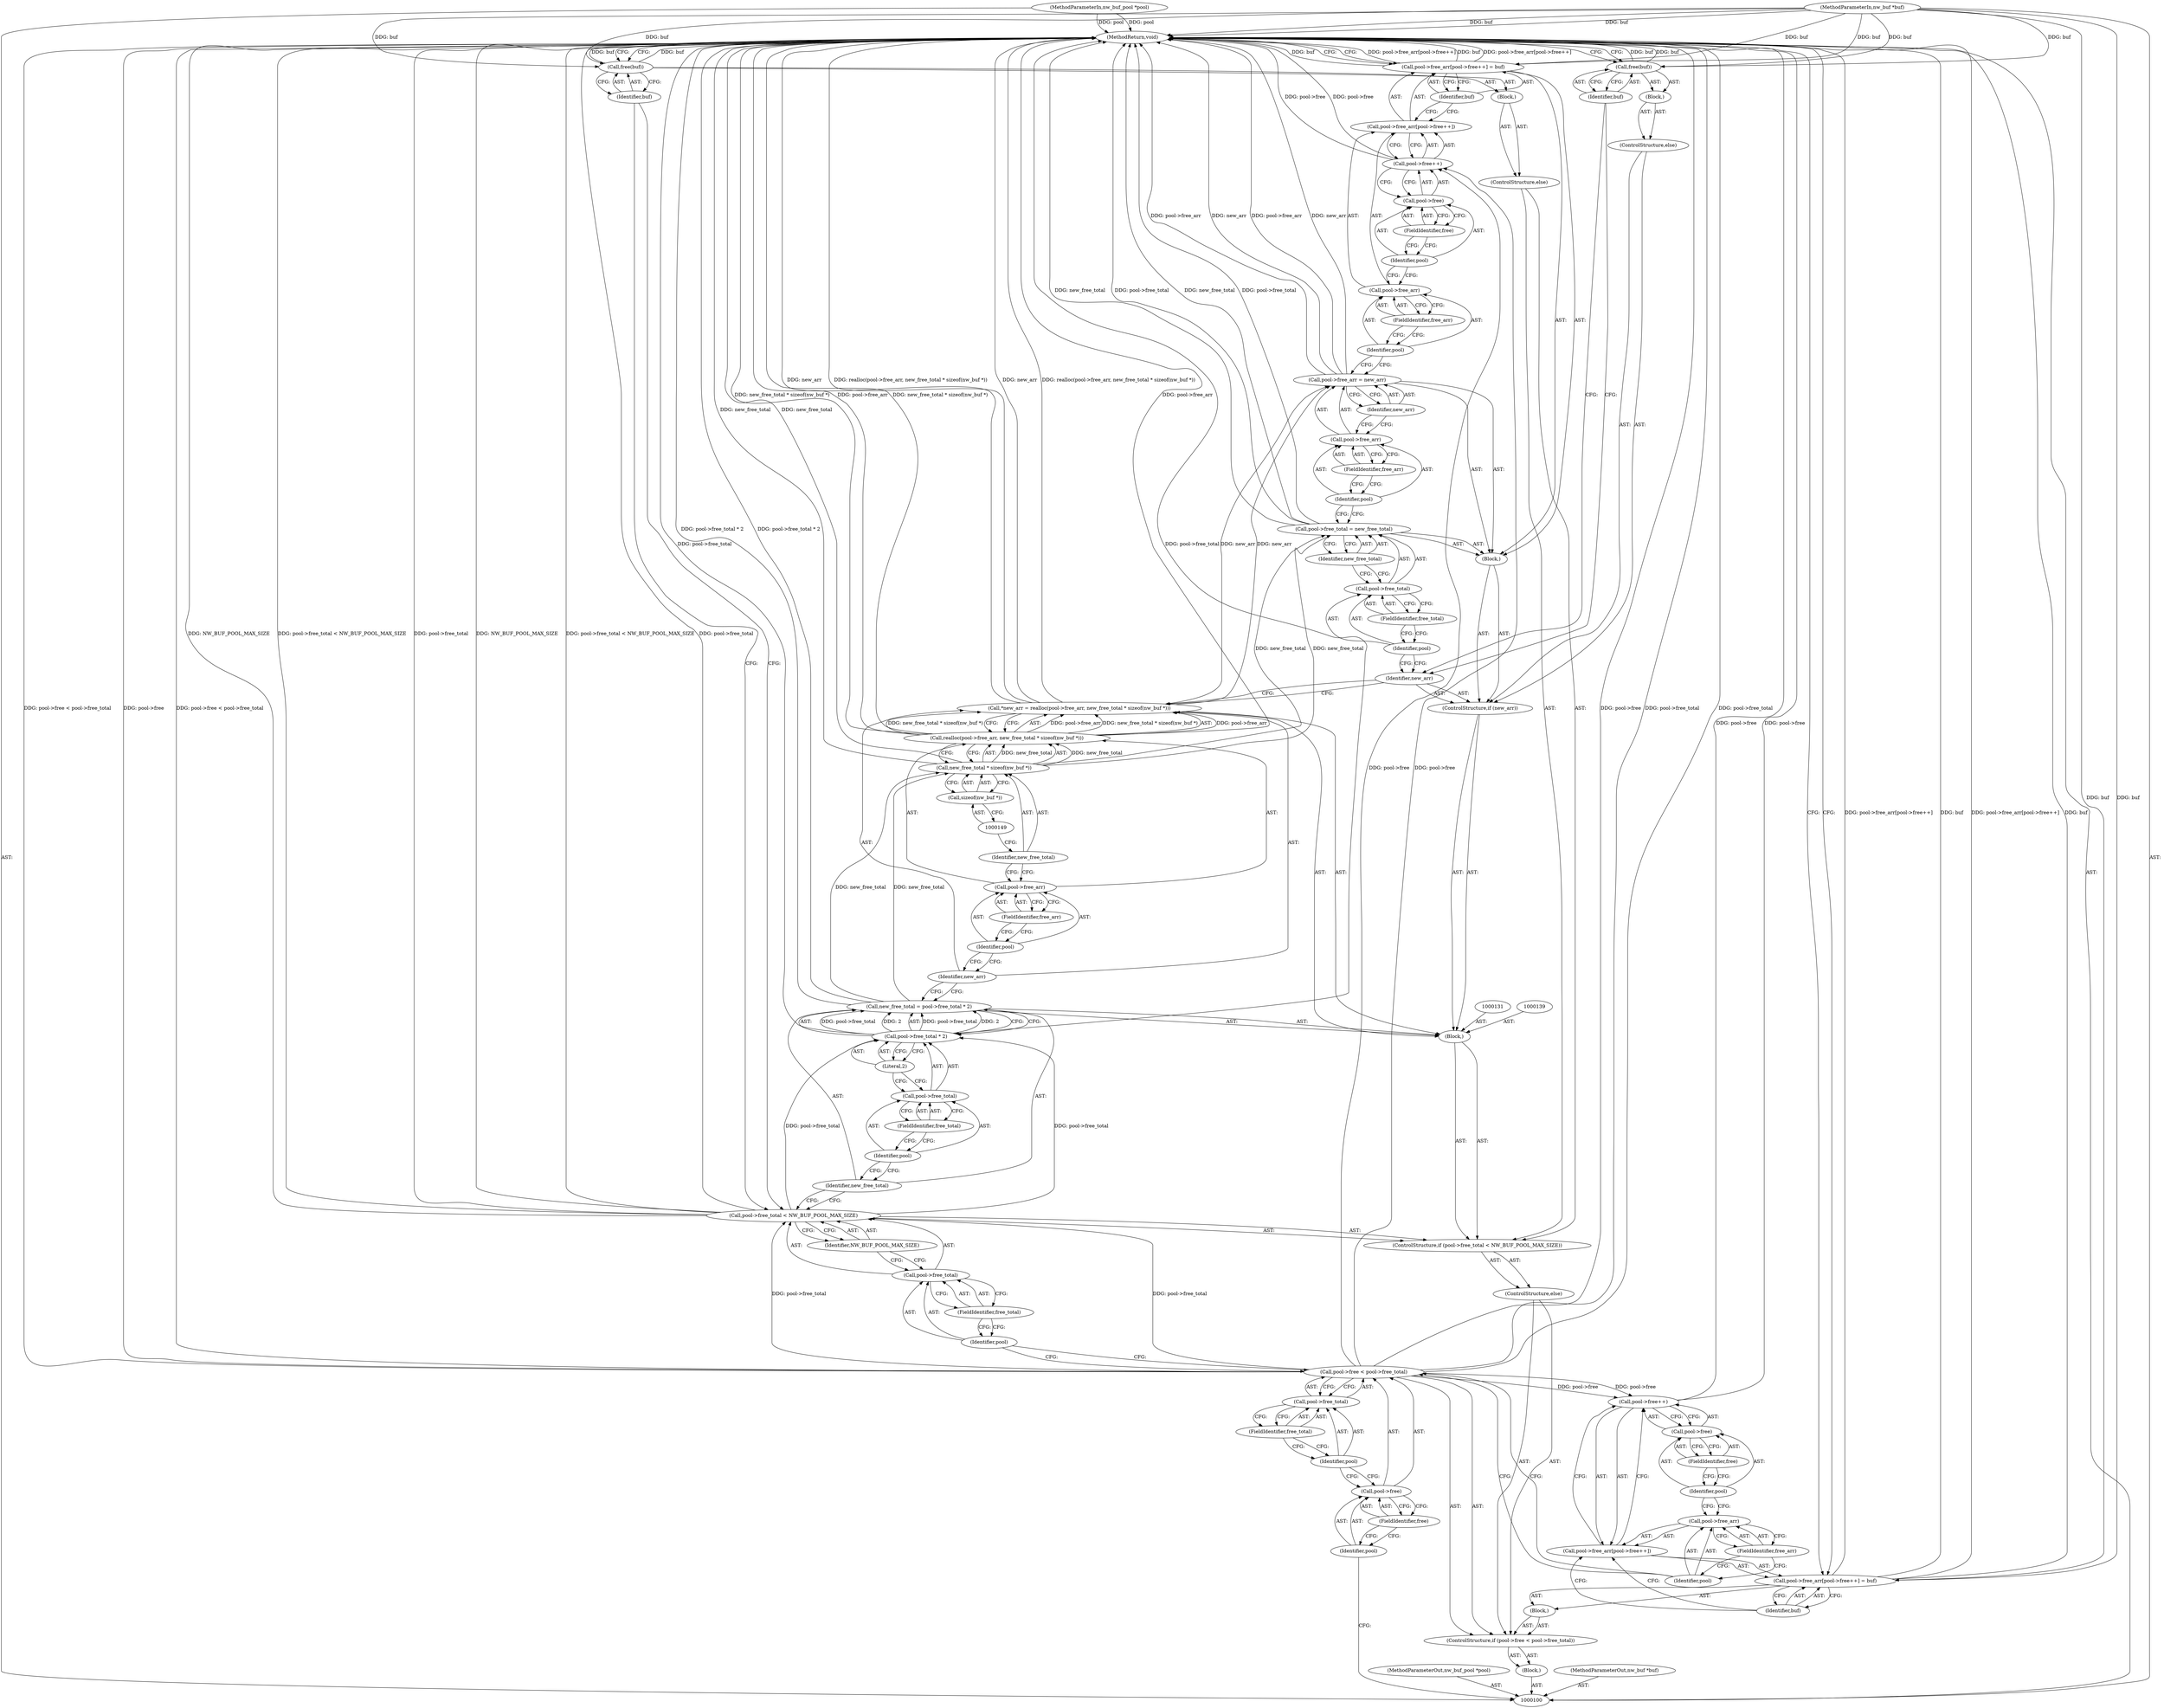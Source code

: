 digraph "0_viabtc_exchange_server_4a7c27bfe98f409623d4d857894d017ff0672cc9#diff-515c81af848352583bff286d6224875f" {
"1000181" [label="(MethodReturn,void)"];
"1000101" [label="(MethodParameterIn,nw_buf_pool *pool)"];
"1000232" [label="(MethodParameterOut,nw_buf_pool *pool)"];
"1000102" [label="(MethodParameterIn,nw_buf *buf)"];
"1000233" [label="(MethodParameterOut,nw_buf *buf)"];
"1000158" [label="(Call,pool->free_arr = new_arr)"];
"1000159" [label="(Call,pool->free_arr)"];
"1000160" [label="(Identifier,pool)"];
"1000161" [label="(FieldIdentifier,free_arr)"];
"1000162" [label="(Identifier,new_arr)"];
"1000163" [label="(Call,pool->free_arr[pool->free++] = buf)"];
"1000164" [label="(Call,pool->free_arr[pool->free++])"];
"1000165" [label="(Call,pool->free_arr)"];
"1000166" [label="(Identifier,pool)"];
"1000167" [label="(FieldIdentifier,free_arr)"];
"1000168" [label="(Call,pool->free++)"];
"1000169" [label="(Call,pool->free)"];
"1000170" [label="(Identifier,pool)"];
"1000171" [label="(FieldIdentifier,free)"];
"1000172" [label="(Identifier,buf)"];
"1000173" [label="(ControlStructure,else)"];
"1000174" [label="(Block,)"];
"1000175" [label="(Call,free(buf))"];
"1000176" [label="(Identifier,buf)"];
"1000178" [label="(Block,)"];
"1000177" [label="(ControlStructure,else)"];
"1000180" [label="(Identifier,buf)"];
"1000179" [label="(Call,free(buf))"];
"1000103" [label="(Block,)"];
"1000108" [label="(FieldIdentifier,free)"];
"1000109" [label="(Call,pool->free_total)"];
"1000110" [label="(Identifier,pool)"];
"1000111" [label="(FieldIdentifier,free_total)"];
"1000112" [label="(Block,)"];
"1000104" [label="(ControlStructure,if (pool->free < pool->free_total))"];
"1000105" [label="(Call,pool->free < pool->free_total)"];
"1000106" [label="(Call,pool->free)"];
"1000107" [label="(Identifier,pool)"];
"1000117" [label="(FieldIdentifier,free_arr)"];
"1000118" [label="(Call,pool->free++)"];
"1000119" [label="(Call,pool->free)"];
"1000120" [label="(Identifier,pool)"];
"1000121" [label="(FieldIdentifier,free)"];
"1000122" [label="(Identifier,buf)"];
"1000113" [label="(Call,pool->free_arr[pool->free++] = buf)"];
"1000114" [label="(Call,pool->free_arr[pool->free++])"];
"1000115" [label="(Call,pool->free_arr)"];
"1000116" [label="(Identifier,pool)"];
"1000124" [label="(ControlStructure,if (pool->free_total < NW_BUF_POOL_MAX_SIZE))"];
"1000125" [label="(Call,pool->free_total < NW_BUF_POOL_MAX_SIZE)"];
"1000126" [label="(Call,pool->free_total)"];
"1000127" [label="(Identifier,pool)"];
"1000128" [label="(FieldIdentifier,free_total)"];
"1000129" [label="(Identifier,NW_BUF_POOL_MAX_SIZE)"];
"1000123" [label="(ControlStructure,else)"];
"1000132" [label="(Call,new_free_total = pool->free_total * 2)"];
"1000133" [label="(Identifier,new_free_total)"];
"1000134" [label="(Call,pool->free_total * 2)"];
"1000135" [label="(Call,pool->free_total)"];
"1000136" [label="(Identifier,pool)"];
"1000137" [label="(FieldIdentifier,free_total)"];
"1000138" [label="(Literal,2)"];
"1000140" [label="(Call,*new_arr = realloc(pool->free_arr, new_free_total * sizeof(nw_buf *)))"];
"1000141" [label="(Identifier,new_arr)"];
"1000142" [label="(Call,realloc(pool->free_arr, new_free_total * sizeof(nw_buf *)))"];
"1000143" [label="(Call,pool->free_arr)"];
"1000144" [label="(Identifier,pool)"];
"1000145" [label="(FieldIdentifier,free_arr)"];
"1000146" [label="(Call,new_free_total * sizeof(nw_buf *))"];
"1000147" [label="(Identifier,new_free_total)"];
"1000148" [label="(Call,sizeof(nw_buf *))"];
"1000130" [label="(Block,)"];
"1000151" [label="(Identifier,new_arr)"];
"1000152" [label="(Block,)"];
"1000150" [label="(ControlStructure,if (new_arr))"];
"1000153" [label="(Call,pool->free_total = new_free_total)"];
"1000154" [label="(Call,pool->free_total)"];
"1000155" [label="(Identifier,pool)"];
"1000156" [label="(FieldIdentifier,free_total)"];
"1000157" [label="(Identifier,new_free_total)"];
"1000181" -> "1000100"  [label="AST: "];
"1000181" -> "1000113"  [label="CFG: "];
"1000181" -> "1000163"  [label="CFG: "];
"1000181" -> "1000175"  [label="CFG: "];
"1000181" -> "1000179"  [label="CFG: "];
"1000158" -> "1000181"  [label="DDG: pool->free_arr"];
"1000158" -> "1000181"  [label="DDG: new_arr"];
"1000125" -> "1000181"  [label="DDG: pool->free_total < NW_BUF_POOL_MAX_SIZE"];
"1000125" -> "1000181"  [label="DDG: pool->free_total"];
"1000125" -> "1000181"  [label="DDG: NW_BUF_POOL_MAX_SIZE"];
"1000168" -> "1000181"  [label="DDG: pool->free"];
"1000153" -> "1000181"  [label="DDG: new_free_total"];
"1000153" -> "1000181"  [label="DDG: pool->free_total"];
"1000105" -> "1000181"  [label="DDG: pool->free < pool->free_total"];
"1000105" -> "1000181"  [label="DDG: pool->free"];
"1000105" -> "1000181"  [label="DDG: pool->free_total"];
"1000113" -> "1000181"  [label="DDG: pool->free_arr[pool->free++]"];
"1000113" -> "1000181"  [label="DDG: buf"];
"1000179" -> "1000181"  [label="DDG: buf"];
"1000102" -> "1000181"  [label="DDG: buf"];
"1000118" -> "1000181"  [label="DDG: pool->free"];
"1000146" -> "1000181"  [label="DDG: new_free_total"];
"1000163" -> "1000181"  [label="DDG: pool->free_arr[pool->free++]"];
"1000163" -> "1000181"  [label="DDG: buf"];
"1000140" -> "1000181"  [label="DDG: realloc(pool->free_arr, new_free_total * sizeof(nw_buf *))"];
"1000140" -> "1000181"  [label="DDG: new_arr"];
"1000132" -> "1000181"  [label="DDG: pool->free_total * 2"];
"1000175" -> "1000181"  [label="DDG: buf"];
"1000134" -> "1000181"  [label="DDG: pool->free_total"];
"1000101" -> "1000181"  [label="DDG: pool"];
"1000142" -> "1000181"  [label="DDG: pool->free_arr"];
"1000142" -> "1000181"  [label="DDG: new_free_total * sizeof(nw_buf *)"];
"1000101" -> "1000100"  [label="AST: "];
"1000101" -> "1000181"  [label="DDG: pool"];
"1000232" -> "1000100"  [label="AST: "];
"1000102" -> "1000100"  [label="AST: "];
"1000102" -> "1000181"  [label="DDG: buf"];
"1000102" -> "1000113"  [label="DDG: buf"];
"1000102" -> "1000163"  [label="DDG: buf"];
"1000102" -> "1000175"  [label="DDG: buf"];
"1000102" -> "1000179"  [label="DDG: buf"];
"1000233" -> "1000100"  [label="AST: "];
"1000158" -> "1000152"  [label="AST: "];
"1000158" -> "1000162"  [label="CFG: "];
"1000159" -> "1000158"  [label="AST: "];
"1000162" -> "1000158"  [label="AST: "];
"1000166" -> "1000158"  [label="CFG: "];
"1000158" -> "1000181"  [label="DDG: pool->free_arr"];
"1000158" -> "1000181"  [label="DDG: new_arr"];
"1000140" -> "1000158"  [label="DDG: new_arr"];
"1000159" -> "1000158"  [label="AST: "];
"1000159" -> "1000161"  [label="CFG: "];
"1000160" -> "1000159"  [label="AST: "];
"1000161" -> "1000159"  [label="AST: "];
"1000162" -> "1000159"  [label="CFG: "];
"1000160" -> "1000159"  [label="AST: "];
"1000160" -> "1000153"  [label="CFG: "];
"1000161" -> "1000160"  [label="CFG: "];
"1000161" -> "1000159"  [label="AST: "];
"1000161" -> "1000160"  [label="CFG: "];
"1000159" -> "1000161"  [label="CFG: "];
"1000162" -> "1000158"  [label="AST: "];
"1000162" -> "1000159"  [label="CFG: "];
"1000158" -> "1000162"  [label="CFG: "];
"1000163" -> "1000152"  [label="AST: "];
"1000163" -> "1000172"  [label="CFG: "];
"1000164" -> "1000163"  [label="AST: "];
"1000172" -> "1000163"  [label="AST: "];
"1000181" -> "1000163"  [label="CFG: "];
"1000163" -> "1000181"  [label="DDG: pool->free_arr[pool->free++]"];
"1000163" -> "1000181"  [label="DDG: buf"];
"1000102" -> "1000163"  [label="DDG: buf"];
"1000164" -> "1000163"  [label="AST: "];
"1000164" -> "1000168"  [label="CFG: "];
"1000165" -> "1000164"  [label="AST: "];
"1000168" -> "1000164"  [label="AST: "];
"1000172" -> "1000164"  [label="CFG: "];
"1000165" -> "1000164"  [label="AST: "];
"1000165" -> "1000167"  [label="CFG: "];
"1000166" -> "1000165"  [label="AST: "];
"1000167" -> "1000165"  [label="AST: "];
"1000170" -> "1000165"  [label="CFG: "];
"1000166" -> "1000165"  [label="AST: "];
"1000166" -> "1000158"  [label="CFG: "];
"1000167" -> "1000166"  [label="CFG: "];
"1000167" -> "1000165"  [label="AST: "];
"1000167" -> "1000166"  [label="CFG: "];
"1000165" -> "1000167"  [label="CFG: "];
"1000168" -> "1000164"  [label="AST: "];
"1000168" -> "1000169"  [label="CFG: "];
"1000169" -> "1000168"  [label="AST: "];
"1000164" -> "1000168"  [label="CFG: "];
"1000168" -> "1000181"  [label="DDG: pool->free"];
"1000105" -> "1000168"  [label="DDG: pool->free"];
"1000169" -> "1000168"  [label="AST: "];
"1000169" -> "1000171"  [label="CFG: "];
"1000170" -> "1000169"  [label="AST: "];
"1000171" -> "1000169"  [label="AST: "];
"1000168" -> "1000169"  [label="CFG: "];
"1000170" -> "1000169"  [label="AST: "];
"1000170" -> "1000165"  [label="CFG: "];
"1000171" -> "1000170"  [label="CFG: "];
"1000171" -> "1000169"  [label="AST: "];
"1000171" -> "1000170"  [label="CFG: "];
"1000169" -> "1000171"  [label="CFG: "];
"1000172" -> "1000163"  [label="AST: "];
"1000172" -> "1000164"  [label="CFG: "];
"1000163" -> "1000172"  [label="CFG: "];
"1000173" -> "1000150"  [label="AST: "];
"1000174" -> "1000173"  [label="AST: "];
"1000174" -> "1000173"  [label="AST: "];
"1000175" -> "1000174"  [label="AST: "];
"1000175" -> "1000174"  [label="AST: "];
"1000175" -> "1000176"  [label="CFG: "];
"1000176" -> "1000175"  [label="AST: "];
"1000181" -> "1000175"  [label="CFG: "];
"1000175" -> "1000181"  [label="DDG: buf"];
"1000102" -> "1000175"  [label="DDG: buf"];
"1000176" -> "1000175"  [label="AST: "];
"1000176" -> "1000151"  [label="CFG: "];
"1000175" -> "1000176"  [label="CFG: "];
"1000178" -> "1000177"  [label="AST: "];
"1000179" -> "1000178"  [label="AST: "];
"1000177" -> "1000124"  [label="AST: "];
"1000178" -> "1000177"  [label="AST: "];
"1000180" -> "1000179"  [label="AST: "];
"1000180" -> "1000125"  [label="CFG: "];
"1000179" -> "1000180"  [label="CFG: "];
"1000179" -> "1000178"  [label="AST: "];
"1000179" -> "1000180"  [label="CFG: "];
"1000180" -> "1000179"  [label="AST: "];
"1000181" -> "1000179"  [label="CFG: "];
"1000179" -> "1000181"  [label="DDG: buf"];
"1000102" -> "1000179"  [label="DDG: buf"];
"1000103" -> "1000100"  [label="AST: "];
"1000104" -> "1000103"  [label="AST: "];
"1000108" -> "1000106"  [label="AST: "];
"1000108" -> "1000107"  [label="CFG: "];
"1000106" -> "1000108"  [label="CFG: "];
"1000109" -> "1000105"  [label="AST: "];
"1000109" -> "1000111"  [label="CFG: "];
"1000110" -> "1000109"  [label="AST: "];
"1000111" -> "1000109"  [label="AST: "];
"1000105" -> "1000109"  [label="CFG: "];
"1000110" -> "1000109"  [label="AST: "];
"1000110" -> "1000106"  [label="CFG: "];
"1000111" -> "1000110"  [label="CFG: "];
"1000111" -> "1000109"  [label="AST: "];
"1000111" -> "1000110"  [label="CFG: "];
"1000109" -> "1000111"  [label="CFG: "];
"1000112" -> "1000104"  [label="AST: "];
"1000113" -> "1000112"  [label="AST: "];
"1000104" -> "1000103"  [label="AST: "];
"1000105" -> "1000104"  [label="AST: "];
"1000112" -> "1000104"  [label="AST: "];
"1000123" -> "1000104"  [label="AST: "];
"1000105" -> "1000104"  [label="AST: "];
"1000105" -> "1000109"  [label="CFG: "];
"1000106" -> "1000105"  [label="AST: "];
"1000109" -> "1000105"  [label="AST: "];
"1000116" -> "1000105"  [label="CFG: "];
"1000127" -> "1000105"  [label="CFG: "];
"1000105" -> "1000181"  [label="DDG: pool->free < pool->free_total"];
"1000105" -> "1000181"  [label="DDG: pool->free"];
"1000105" -> "1000181"  [label="DDG: pool->free_total"];
"1000105" -> "1000118"  [label="DDG: pool->free"];
"1000105" -> "1000125"  [label="DDG: pool->free_total"];
"1000105" -> "1000168"  [label="DDG: pool->free"];
"1000106" -> "1000105"  [label="AST: "];
"1000106" -> "1000108"  [label="CFG: "];
"1000107" -> "1000106"  [label="AST: "];
"1000108" -> "1000106"  [label="AST: "];
"1000110" -> "1000106"  [label="CFG: "];
"1000107" -> "1000106"  [label="AST: "];
"1000107" -> "1000100"  [label="CFG: "];
"1000108" -> "1000107"  [label="CFG: "];
"1000117" -> "1000115"  [label="AST: "];
"1000117" -> "1000116"  [label="CFG: "];
"1000115" -> "1000117"  [label="CFG: "];
"1000118" -> "1000114"  [label="AST: "];
"1000118" -> "1000119"  [label="CFG: "];
"1000119" -> "1000118"  [label="AST: "];
"1000114" -> "1000118"  [label="CFG: "];
"1000118" -> "1000181"  [label="DDG: pool->free"];
"1000105" -> "1000118"  [label="DDG: pool->free"];
"1000119" -> "1000118"  [label="AST: "];
"1000119" -> "1000121"  [label="CFG: "];
"1000120" -> "1000119"  [label="AST: "];
"1000121" -> "1000119"  [label="AST: "];
"1000118" -> "1000119"  [label="CFG: "];
"1000120" -> "1000119"  [label="AST: "];
"1000120" -> "1000115"  [label="CFG: "];
"1000121" -> "1000120"  [label="CFG: "];
"1000121" -> "1000119"  [label="AST: "];
"1000121" -> "1000120"  [label="CFG: "];
"1000119" -> "1000121"  [label="CFG: "];
"1000122" -> "1000113"  [label="AST: "];
"1000122" -> "1000114"  [label="CFG: "];
"1000113" -> "1000122"  [label="CFG: "];
"1000113" -> "1000112"  [label="AST: "];
"1000113" -> "1000122"  [label="CFG: "];
"1000114" -> "1000113"  [label="AST: "];
"1000122" -> "1000113"  [label="AST: "];
"1000181" -> "1000113"  [label="CFG: "];
"1000113" -> "1000181"  [label="DDG: pool->free_arr[pool->free++]"];
"1000113" -> "1000181"  [label="DDG: buf"];
"1000102" -> "1000113"  [label="DDG: buf"];
"1000114" -> "1000113"  [label="AST: "];
"1000114" -> "1000118"  [label="CFG: "];
"1000115" -> "1000114"  [label="AST: "];
"1000118" -> "1000114"  [label="AST: "];
"1000122" -> "1000114"  [label="CFG: "];
"1000115" -> "1000114"  [label="AST: "];
"1000115" -> "1000117"  [label="CFG: "];
"1000116" -> "1000115"  [label="AST: "];
"1000117" -> "1000115"  [label="AST: "];
"1000120" -> "1000115"  [label="CFG: "];
"1000116" -> "1000115"  [label="AST: "];
"1000116" -> "1000105"  [label="CFG: "];
"1000117" -> "1000116"  [label="CFG: "];
"1000124" -> "1000123"  [label="AST: "];
"1000125" -> "1000124"  [label="AST: "];
"1000130" -> "1000124"  [label="AST: "];
"1000177" -> "1000124"  [label="AST: "];
"1000125" -> "1000124"  [label="AST: "];
"1000125" -> "1000129"  [label="CFG: "];
"1000126" -> "1000125"  [label="AST: "];
"1000129" -> "1000125"  [label="AST: "];
"1000133" -> "1000125"  [label="CFG: "];
"1000180" -> "1000125"  [label="CFG: "];
"1000125" -> "1000181"  [label="DDG: pool->free_total < NW_BUF_POOL_MAX_SIZE"];
"1000125" -> "1000181"  [label="DDG: pool->free_total"];
"1000125" -> "1000181"  [label="DDG: NW_BUF_POOL_MAX_SIZE"];
"1000105" -> "1000125"  [label="DDG: pool->free_total"];
"1000125" -> "1000134"  [label="DDG: pool->free_total"];
"1000126" -> "1000125"  [label="AST: "];
"1000126" -> "1000128"  [label="CFG: "];
"1000127" -> "1000126"  [label="AST: "];
"1000128" -> "1000126"  [label="AST: "];
"1000129" -> "1000126"  [label="CFG: "];
"1000127" -> "1000126"  [label="AST: "];
"1000127" -> "1000105"  [label="CFG: "];
"1000128" -> "1000127"  [label="CFG: "];
"1000128" -> "1000126"  [label="AST: "];
"1000128" -> "1000127"  [label="CFG: "];
"1000126" -> "1000128"  [label="CFG: "];
"1000129" -> "1000125"  [label="AST: "];
"1000129" -> "1000126"  [label="CFG: "];
"1000125" -> "1000129"  [label="CFG: "];
"1000123" -> "1000104"  [label="AST: "];
"1000124" -> "1000123"  [label="AST: "];
"1000132" -> "1000130"  [label="AST: "];
"1000132" -> "1000134"  [label="CFG: "];
"1000133" -> "1000132"  [label="AST: "];
"1000134" -> "1000132"  [label="AST: "];
"1000141" -> "1000132"  [label="CFG: "];
"1000132" -> "1000181"  [label="DDG: pool->free_total * 2"];
"1000134" -> "1000132"  [label="DDG: pool->free_total"];
"1000134" -> "1000132"  [label="DDG: 2"];
"1000132" -> "1000146"  [label="DDG: new_free_total"];
"1000133" -> "1000132"  [label="AST: "];
"1000133" -> "1000125"  [label="CFG: "];
"1000136" -> "1000133"  [label="CFG: "];
"1000134" -> "1000132"  [label="AST: "];
"1000134" -> "1000138"  [label="CFG: "];
"1000135" -> "1000134"  [label="AST: "];
"1000138" -> "1000134"  [label="AST: "];
"1000132" -> "1000134"  [label="CFG: "];
"1000134" -> "1000181"  [label="DDG: pool->free_total"];
"1000134" -> "1000132"  [label="DDG: pool->free_total"];
"1000134" -> "1000132"  [label="DDG: 2"];
"1000125" -> "1000134"  [label="DDG: pool->free_total"];
"1000135" -> "1000134"  [label="AST: "];
"1000135" -> "1000137"  [label="CFG: "];
"1000136" -> "1000135"  [label="AST: "];
"1000137" -> "1000135"  [label="AST: "];
"1000138" -> "1000135"  [label="CFG: "];
"1000136" -> "1000135"  [label="AST: "];
"1000136" -> "1000133"  [label="CFG: "];
"1000137" -> "1000136"  [label="CFG: "];
"1000137" -> "1000135"  [label="AST: "];
"1000137" -> "1000136"  [label="CFG: "];
"1000135" -> "1000137"  [label="CFG: "];
"1000138" -> "1000134"  [label="AST: "];
"1000138" -> "1000135"  [label="CFG: "];
"1000134" -> "1000138"  [label="CFG: "];
"1000140" -> "1000130"  [label="AST: "];
"1000140" -> "1000142"  [label="CFG: "];
"1000141" -> "1000140"  [label="AST: "];
"1000142" -> "1000140"  [label="AST: "];
"1000151" -> "1000140"  [label="CFG: "];
"1000140" -> "1000181"  [label="DDG: realloc(pool->free_arr, new_free_total * sizeof(nw_buf *))"];
"1000140" -> "1000181"  [label="DDG: new_arr"];
"1000142" -> "1000140"  [label="DDG: pool->free_arr"];
"1000142" -> "1000140"  [label="DDG: new_free_total * sizeof(nw_buf *)"];
"1000140" -> "1000158"  [label="DDG: new_arr"];
"1000141" -> "1000140"  [label="AST: "];
"1000141" -> "1000132"  [label="CFG: "];
"1000144" -> "1000141"  [label="CFG: "];
"1000142" -> "1000140"  [label="AST: "];
"1000142" -> "1000146"  [label="CFG: "];
"1000143" -> "1000142"  [label="AST: "];
"1000146" -> "1000142"  [label="AST: "];
"1000140" -> "1000142"  [label="CFG: "];
"1000142" -> "1000181"  [label="DDG: pool->free_arr"];
"1000142" -> "1000181"  [label="DDG: new_free_total * sizeof(nw_buf *)"];
"1000142" -> "1000140"  [label="DDG: pool->free_arr"];
"1000142" -> "1000140"  [label="DDG: new_free_total * sizeof(nw_buf *)"];
"1000146" -> "1000142"  [label="DDG: new_free_total"];
"1000143" -> "1000142"  [label="AST: "];
"1000143" -> "1000145"  [label="CFG: "];
"1000144" -> "1000143"  [label="AST: "];
"1000145" -> "1000143"  [label="AST: "];
"1000147" -> "1000143"  [label="CFG: "];
"1000144" -> "1000143"  [label="AST: "];
"1000144" -> "1000141"  [label="CFG: "];
"1000145" -> "1000144"  [label="CFG: "];
"1000145" -> "1000143"  [label="AST: "];
"1000145" -> "1000144"  [label="CFG: "];
"1000143" -> "1000145"  [label="CFG: "];
"1000146" -> "1000142"  [label="AST: "];
"1000146" -> "1000148"  [label="CFG: "];
"1000147" -> "1000146"  [label="AST: "];
"1000148" -> "1000146"  [label="AST: "];
"1000142" -> "1000146"  [label="CFG: "];
"1000146" -> "1000181"  [label="DDG: new_free_total"];
"1000146" -> "1000142"  [label="DDG: new_free_total"];
"1000132" -> "1000146"  [label="DDG: new_free_total"];
"1000146" -> "1000153"  [label="DDG: new_free_total"];
"1000147" -> "1000146"  [label="AST: "];
"1000147" -> "1000143"  [label="CFG: "];
"1000149" -> "1000147"  [label="CFG: "];
"1000148" -> "1000146"  [label="AST: "];
"1000148" -> "1000149"  [label="CFG: "];
"1000149" -> "1000148"  [label="AST: "];
"1000146" -> "1000148"  [label="CFG: "];
"1000130" -> "1000124"  [label="AST: "];
"1000131" -> "1000130"  [label="AST: "];
"1000132" -> "1000130"  [label="AST: "];
"1000139" -> "1000130"  [label="AST: "];
"1000140" -> "1000130"  [label="AST: "];
"1000150" -> "1000130"  [label="AST: "];
"1000151" -> "1000150"  [label="AST: "];
"1000151" -> "1000140"  [label="CFG: "];
"1000155" -> "1000151"  [label="CFG: "];
"1000176" -> "1000151"  [label="CFG: "];
"1000152" -> "1000150"  [label="AST: "];
"1000153" -> "1000152"  [label="AST: "];
"1000158" -> "1000152"  [label="AST: "];
"1000163" -> "1000152"  [label="AST: "];
"1000150" -> "1000130"  [label="AST: "];
"1000151" -> "1000150"  [label="AST: "];
"1000152" -> "1000150"  [label="AST: "];
"1000173" -> "1000150"  [label="AST: "];
"1000153" -> "1000152"  [label="AST: "];
"1000153" -> "1000157"  [label="CFG: "];
"1000154" -> "1000153"  [label="AST: "];
"1000157" -> "1000153"  [label="AST: "];
"1000160" -> "1000153"  [label="CFG: "];
"1000153" -> "1000181"  [label="DDG: new_free_total"];
"1000153" -> "1000181"  [label="DDG: pool->free_total"];
"1000146" -> "1000153"  [label="DDG: new_free_total"];
"1000154" -> "1000153"  [label="AST: "];
"1000154" -> "1000156"  [label="CFG: "];
"1000155" -> "1000154"  [label="AST: "];
"1000156" -> "1000154"  [label="AST: "];
"1000157" -> "1000154"  [label="CFG: "];
"1000155" -> "1000154"  [label="AST: "];
"1000155" -> "1000151"  [label="CFG: "];
"1000156" -> "1000155"  [label="CFG: "];
"1000156" -> "1000154"  [label="AST: "];
"1000156" -> "1000155"  [label="CFG: "];
"1000154" -> "1000156"  [label="CFG: "];
"1000157" -> "1000153"  [label="AST: "];
"1000157" -> "1000154"  [label="CFG: "];
"1000153" -> "1000157"  [label="CFG: "];
}
